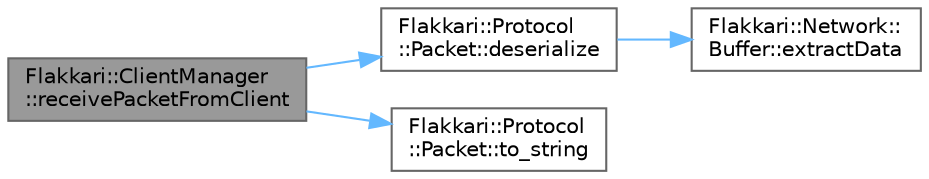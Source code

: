digraph "Flakkari::ClientManager::receivePacketFromClient"
{
 // LATEX_PDF_SIZE
  bgcolor="transparent";
  edge [fontname=Helvetica,fontsize=10,labelfontname=Helvetica,labelfontsize=10];
  node [fontname=Helvetica,fontsize=10,shape=box,height=0.2,width=0.4];
  rankdir="LR";
  Node1 [id="Node000001",label="Flakkari::ClientManager\l::receivePacketFromClient",height=0.2,width=0.4,color="gray40", fillcolor="grey60", style="filled", fontcolor="black",tooltip="Receive a packet from a client."];
  Node1 -> Node2 [id="edge1_Node000001_Node000002",color="steelblue1",style="solid",tooltip=" "];
  Node2 [id="Node000002",label="Flakkari::Protocol\l::Packet::deserialize",height=0.2,width=0.4,color="grey40", fillcolor="white", style="filled",URL="$db/d59/structFlakkari_1_1Protocol_1_1Packet.html#a14c7a93d5175df091256374f407ad186",tooltip="Deserialize the buffer into a packet."];
  Node2 -> Node3 [id="edge2_Node000002_Node000003",color="steelblue1",style="solid",tooltip=" "];
  Node3 [id="Node000003",label="Flakkari::Network::\lBuffer::extractData",height=0.2,width=0.4,color="grey40", fillcolor="white", style="filled",URL="$d4/df8/classFlakkari_1_1Network_1_1Buffer.html#ad7ad2e3a4a5727c72a585093d93cd016",tooltip="Get the data of the buffer."];
  Node1 -> Node4 [id="edge3_Node000001_Node000004",color="steelblue1",style="solid",tooltip=" "];
  Node4 [id="Node000004",label="Flakkari::Protocol\l::Packet::to_string",height=0.2,width=0.4,color="grey40", fillcolor="white", style="filled",URL="$db/d59/structFlakkari_1_1Protocol_1_1Packet.html#ab80a9a8224dc8cff7e3490d580570345",tooltip=" "];
}
